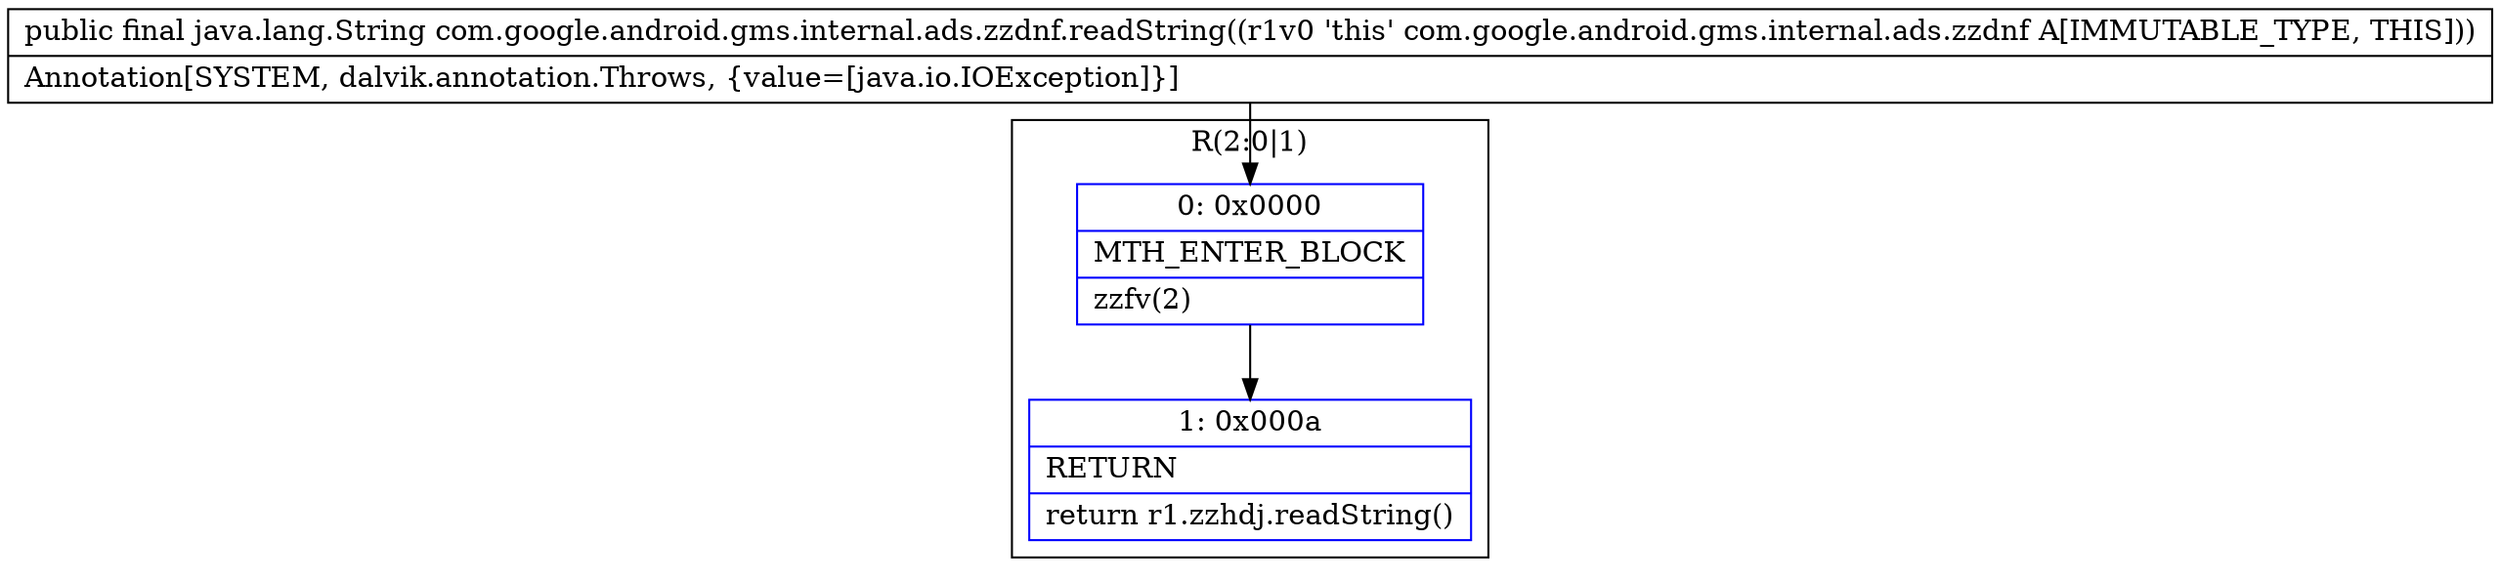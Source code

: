 digraph "CFG forcom.google.android.gms.internal.ads.zzdnf.readString()Ljava\/lang\/String;" {
subgraph cluster_Region_1833488356 {
label = "R(2:0|1)";
node [shape=record,color=blue];
Node_0 [shape=record,label="{0\:\ 0x0000|MTH_ENTER_BLOCK\l|zzfv(2)\l}"];
Node_1 [shape=record,label="{1\:\ 0x000a|RETURN\l|return r1.zzhdj.readString()\l}"];
}
MethodNode[shape=record,label="{public final java.lang.String com.google.android.gms.internal.ads.zzdnf.readString((r1v0 'this' com.google.android.gms.internal.ads.zzdnf A[IMMUTABLE_TYPE, THIS]))  | Annotation[SYSTEM, dalvik.annotation.Throws, \{value=[java.io.IOException]\}]\l}"];
MethodNode -> Node_0;
Node_0 -> Node_1;
}

